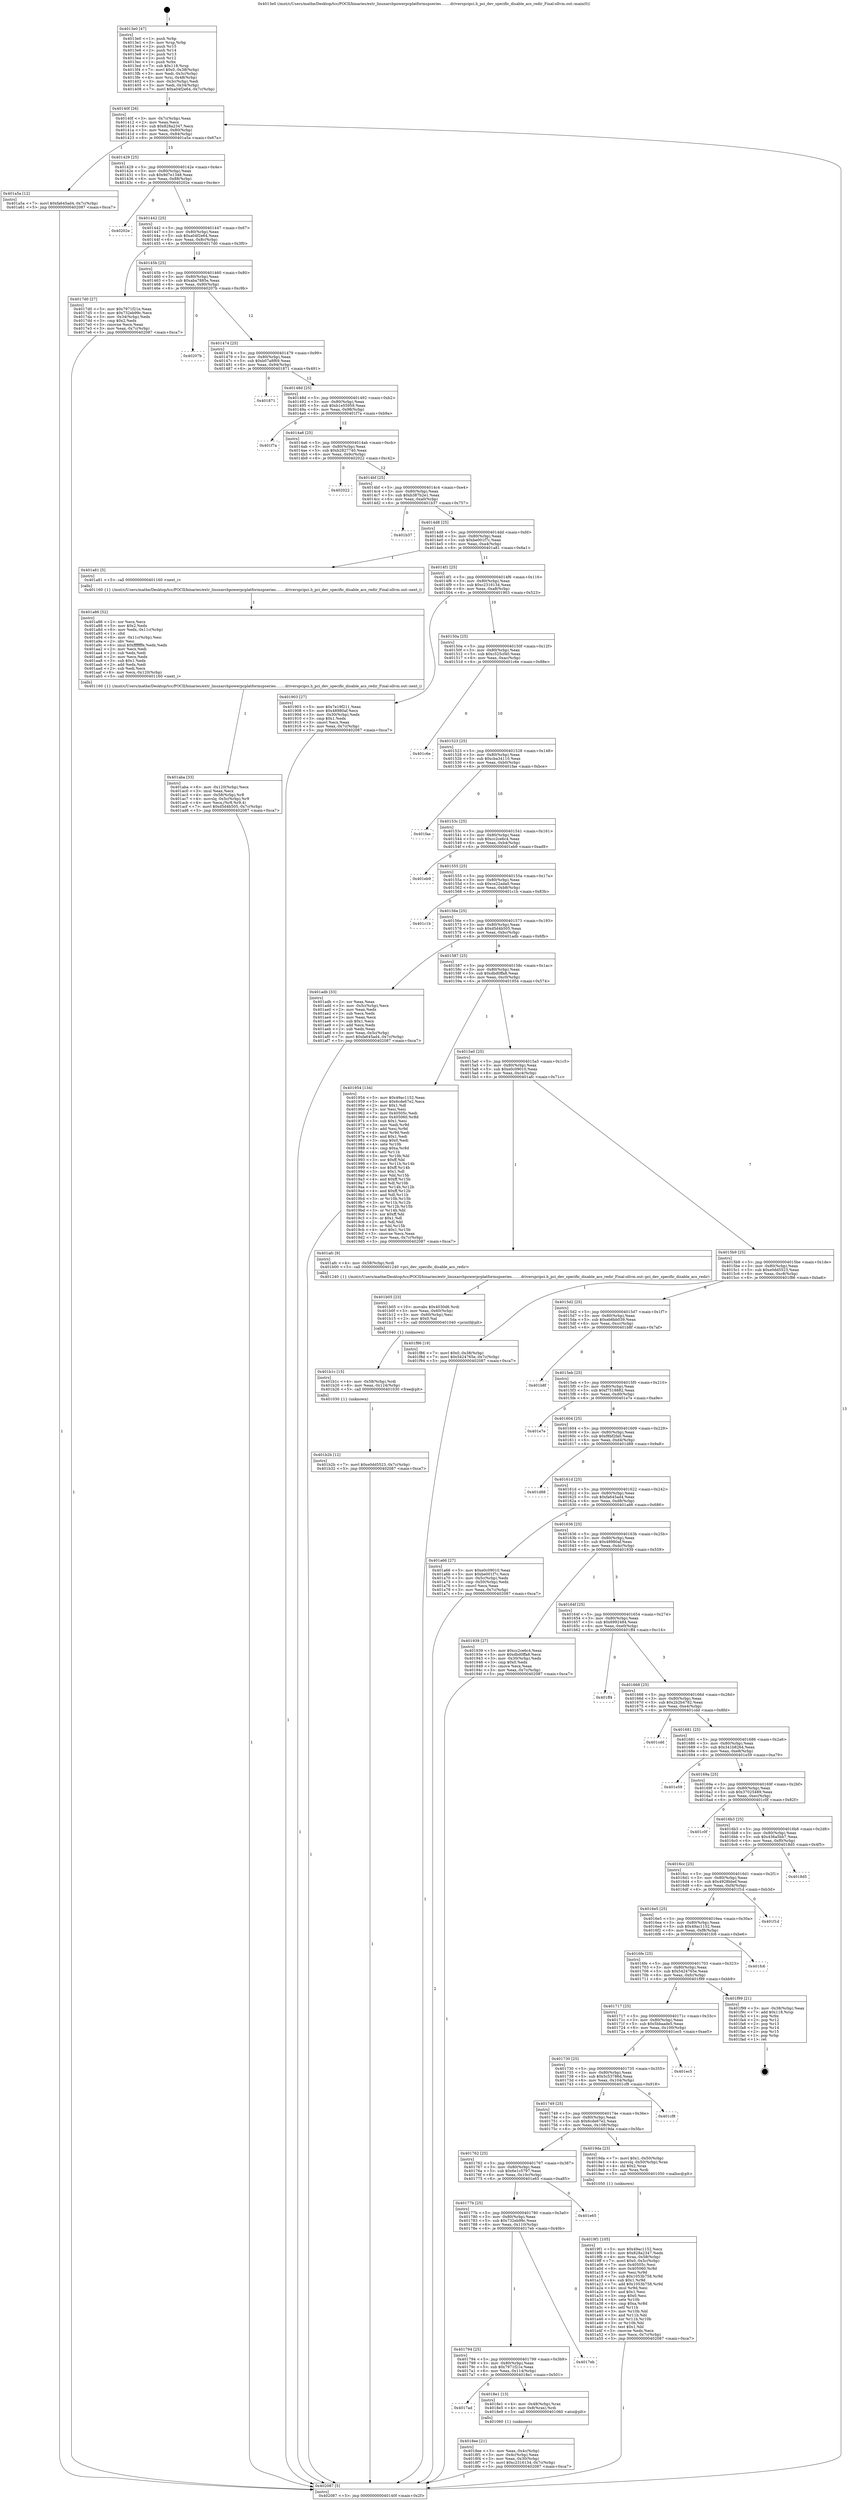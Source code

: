 digraph "0x4013e0" {
  label = "0x4013e0 (/mnt/c/Users/mathe/Desktop/tcc/POCII/binaries/extr_linuxarchpowerpcplatformspseries........driverspcipci.h_pci_dev_specific_disable_acs_redir_Final-ollvm.out::main(0))"
  labelloc = "t"
  node[shape=record]

  Entry [label="",width=0.3,height=0.3,shape=circle,fillcolor=black,style=filled]
  "0x40140f" [label="{
     0x40140f [26]\l
     | [instrs]\l
     &nbsp;&nbsp;0x40140f \<+3\>: mov -0x7c(%rbp),%eax\l
     &nbsp;&nbsp;0x401412 \<+2\>: mov %eax,%ecx\l
     &nbsp;&nbsp;0x401414 \<+6\>: sub $0x828a2347,%ecx\l
     &nbsp;&nbsp;0x40141a \<+3\>: mov %eax,-0x80(%rbp)\l
     &nbsp;&nbsp;0x40141d \<+6\>: mov %ecx,-0x84(%rbp)\l
     &nbsp;&nbsp;0x401423 \<+6\>: je 0000000000401a5a \<main+0x67a\>\l
  }"]
  "0x401a5a" [label="{
     0x401a5a [12]\l
     | [instrs]\l
     &nbsp;&nbsp;0x401a5a \<+7\>: movl $0xfa645ad4,-0x7c(%rbp)\l
     &nbsp;&nbsp;0x401a61 \<+5\>: jmp 0000000000402087 \<main+0xca7\>\l
  }"]
  "0x401429" [label="{
     0x401429 [25]\l
     | [instrs]\l
     &nbsp;&nbsp;0x401429 \<+5\>: jmp 000000000040142e \<main+0x4e\>\l
     &nbsp;&nbsp;0x40142e \<+3\>: mov -0x80(%rbp),%eax\l
     &nbsp;&nbsp;0x401431 \<+5\>: sub $0x9d7e1348,%eax\l
     &nbsp;&nbsp;0x401436 \<+6\>: mov %eax,-0x88(%rbp)\l
     &nbsp;&nbsp;0x40143c \<+6\>: je 000000000040202e \<main+0xc4e\>\l
  }"]
  Exit [label="",width=0.3,height=0.3,shape=circle,fillcolor=black,style=filled,peripheries=2]
  "0x40202e" [label="{
     0x40202e\l
  }", style=dashed]
  "0x401442" [label="{
     0x401442 [25]\l
     | [instrs]\l
     &nbsp;&nbsp;0x401442 \<+5\>: jmp 0000000000401447 \<main+0x67\>\l
     &nbsp;&nbsp;0x401447 \<+3\>: mov -0x80(%rbp),%eax\l
     &nbsp;&nbsp;0x40144a \<+5\>: sub $0xa04f2e64,%eax\l
     &nbsp;&nbsp;0x40144f \<+6\>: mov %eax,-0x8c(%rbp)\l
     &nbsp;&nbsp;0x401455 \<+6\>: je 00000000004017d0 \<main+0x3f0\>\l
  }"]
  "0x401b2b" [label="{
     0x401b2b [12]\l
     | [instrs]\l
     &nbsp;&nbsp;0x401b2b \<+7\>: movl $0xe0dd5523,-0x7c(%rbp)\l
     &nbsp;&nbsp;0x401b32 \<+5\>: jmp 0000000000402087 \<main+0xca7\>\l
  }"]
  "0x4017d0" [label="{
     0x4017d0 [27]\l
     | [instrs]\l
     &nbsp;&nbsp;0x4017d0 \<+5\>: mov $0x7971f21e,%eax\l
     &nbsp;&nbsp;0x4017d5 \<+5\>: mov $0x732eb99c,%ecx\l
     &nbsp;&nbsp;0x4017da \<+3\>: mov -0x34(%rbp),%edx\l
     &nbsp;&nbsp;0x4017dd \<+3\>: cmp $0x2,%edx\l
     &nbsp;&nbsp;0x4017e0 \<+3\>: cmovne %ecx,%eax\l
     &nbsp;&nbsp;0x4017e3 \<+3\>: mov %eax,-0x7c(%rbp)\l
     &nbsp;&nbsp;0x4017e6 \<+5\>: jmp 0000000000402087 \<main+0xca7\>\l
  }"]
  "0x40145b" [label="{
     0x40145b [25]\l
     | [instrs]\l
     &nbsp;&nbsp;0x40145b \<+5\>: jmp 0000000000401460 \<main+0x80\>\l
     &nbsp;&nbsp;0x401460 \<+3\>: mov -0x80(%rbp),%eax\l
     &nbsp;&nbsp;0x401463 \<+5\>: sub $0xaba7885e,%eax\l
     &nbsp;&nbsp;0x401468 \<+6\>: mov %eax,-0x90(%rbp)\l
     &nbsp;&nbsp;0x40146e \<+6\>: je 000000000040207b \<main+0xc9b\>\l
  }"]
  "0x402087" [label="{
     0x402087 [5]\l
     | [instrs]\l
     &nbsp;&nbsp;0x402087 \<+5\>: jmp 000000000040140f \<main+0x2f\>\l
  }"]
  "0x4013e0" [label="{
     0x4013e0 [47]\l
     | [instrs]\l
     &nbsp;&nbsp;0x4013e0 \<+1\>: push %rbp\l
     &nbsp;&nbsp;0x4013e1 \<+3\>: mov %rsp,%rbp\l
     &nbsp;&nbsp;0x4013e4 \<+2\>: push %r15\l
     &nbsp;&nbsp;0x4013e6 \<+2\>: push %r14\l
     &nbsp;&nbsp;0x4013e8 \<+2\>: push %r13\l
     &nbsp;&nbsp;0x4013ea \<+2\>: push %r12\l
     &nbsp;&nbsp;0x4013ec \<+1\>: push %rbx\l
     &nbsp;&nbsp;0x4013ed \<+7\>: sub $0x118,%rsp\l
     &nbsp;&nbsp;0x4013f4 \<+7\>: movl $0x0,-0x38(%rbp)\l
     &nbsp;&nbsp;0x4013fb \<+3\>: mov %edi,-0x3c(%rbp)\l
     &nbsp;&nbsp;0x4013fe \<+4\>: mov %rsi,-0x48(%rbp)\l
     &nbsp;&nbsp;0x401402 \<+3\>: mov -0x3c(%rbp),%edi\l
     &nbsp;&nbsp;0x401405 \<+3\>: mov %edi,-0x34(%rbp)\l
     &nbsp;&nbsp;0x401408 \<+7\>: movl $0xa04f2e64,-0x7c(%rbp)\l
  }"]
  "0x401b1c" [label="{
     0x401b1c [15]\l
     | [instrs]\l
     &nbsp;&nbsp;0x401b1c \<+4\>: mov -0x58(%rbp),%rdi\l
     &nbsp;&nbsp;0x401b20 \<+6\>: mov %eax,-0x124(%rbp)\l
     &nbsp;&nbsp;0x401b26 \<+5\>: call 0000000000401030 \<free@plt\>\l
     | [calls]\l
     &nbsp;&nbsp;0x401030 \{1\} (unknown)\l
  }"]
  "0x40207b" [label="{
     0x40207b\l
  }", style=dashed]
  "0x401474" [label="{
     0x401474 [25]\l
     | [instrs]\l
     &nbsp;&nbsp;0x401474 \<+5\>: jmp 0000000000401479 \<main+0x99\>\l
     &nbsp;&nbsp;0x401479 \<+3\>: mov -0x80(%rbp),%eax\l
     &nbsp;&nbsp;0x40147c \<+5\>: sub $0xb07a8f69,%eax\l
     &nbsp;&nbsp;0x401481 \<+6\>: mov %eax,-0x94(%rbp)\l
     &nbsp;&nbsp;0x401487 \<+6\>: je 0000000000401871 \<main+0x491\>\l
  }"]
  "0x401b05" [label="{
     0x401b05 [23]\l
     | [instrs]\l
     &nbsp;&nbsp;0x401b05 \<+10\>: movabs $0x4030d6,%rdi\l
     &nbsp;&nbsp;0x401b0f \<+3\>: mov %eax,-0x60(%rbp)\l
     &nbsp;&nbsp;0x401b12 \<+3\>: mov -0x60(%rbp),%esi\l
     &nbsp;&nbsp;0x401b15 \<+2\>: mov $0x0,%al\l
     &nbsp;&nbsp;0x401b17 \<+5\>: call 0000000000401040 \<printf@plt\>\l
     | [calls]\l
     &nbsp;&nbsp;0x401040 \{1\} (unknown)\l
  }"]
  "0x401871" [label="{
     0x401871\l
  }", style=dashed]
  "0x40148d" [label="{
     0x40148d [25]\l
     | [instrs]\l
     &nbsp;&nbsp;0x40148d \<+5\>: jmp 0000000000401492 \<main+0xb2\>\l
     &nbsp;&nbsp;0x401492 \<+3\>: mov -0x80(%rbp),%eax\l
     &nbsp;&nbsp;0x401495 \<+5\>: sub $0xb1e55959,%eax\l
     &nbsp;&nbsp;0x40149a \<+6\>: mov %eax,-0x98(%rbp)\l
     &nbsp;&nbsp;0x4014a0 \<+6\>: je 0000000000401f7a \<main+0xb9a\>\l
  }"]
  "0x401aba" [label="{
     0x401aba [33]\l
     | [instrs]\l
     &nbsp;&nbsp;0x401aba \<+6\>: mov -0x120(%rbp),%ecx\l
     &nbsp;&nbsp;0x401ac0 \<+3\>: imul %eax,%ecx\l
     &nbsp;&nbsp;0x401ac3 \<+4\>: mov -0x58(%rbp),%r8\l
     &nbsp;&nbsp;0x401ac7 \<+4\>: movslq -0x5c(%rbp),%r9\l
     &nbsp;&nbsp;0x401acb \<+4\>: mov %ecx,(%r8,%r9,4)\l
     &nbsp;&nbsp;0x401acf \<+7\>: movl $0xd5d4b505,-0x7c(%rbp)\l
     &nbsp;&nbsp;0x401ad6 \<+5\>: jmp 0000000000402087 \<main+0xca7\>\l
  }"]
  "0x401f7a" [label="{
     0x401f7a\l
  }", style=dashed]
  "0x4014a6" [label="{
     0x4014a6 [25]\l
     | [instrs]\l
     &nbsp;&nbsp;0x4014a6 \<+5\>: jmp 00000000004014ab \<main+0xcb\>\l
     &nbsp;&nbsp;0x4014ab \<+3\>: mov -0x80(%rbp),%eax\l
     &nbsp;&nbsp;0x4014ae \<+5\>: sub $0xb2827740,%eax\l
     &nbsp;&nbsp;0x4014b3 \<+6\>: mov %eax,-0x9c(%rbp)\l
     &nbsp;&nbsp;0x4014b9 \<+6\>: je 0000000000402022 \<main+0xc42\>\l
  }"]
  "0x401a86" [label="{
     0x401a86 [52]\l
     | [instrs]\l
     &nbsp;&nbsp;0x401a86 \<+2\>: xor %ecx,%ecx\l
     &nbsp;&nbsp;0x401a88 \<+5\>: mov $0x2,%edx\l
     &nbsp;&nbsp;0x401a8d \<+6\>: mov %edx,-0x11c(%rbp)\l
     &nbsp;&nbsp;0x401a93 \<+1\>: cltd\l
     &nbsp;&nbsp;0x401a94 \<+6\>: mov -0x11c(%rbp),%esi\l
     &nbsp;&nbsp;0x401a9a \<+2\>: idiv %esi\l
     &nbsp;&nbsp;0x401a9c \<+6\>: imul $0xfffffffe,%edx,%edx\l
     &nbsp;&nbsp;0x401aa2 \<+2\>: mov %ecx,%edi\l
     &nbsp;&nbsp;0x401aa4 \<+2\>: sub %edx,%edi\l
     &nbsp;&nbsp;0x401aa6 \<+2\>: mov %ecx,%edx\l
     &nbsp;&nbsp;0x401aa8 \<+3\>: sub $0x1,%edx\l
     &nbsp;&nbsp;0x401aab \<+2\>: add %edx,%edi\l
     &nbsp;&nbsp;0x401aad \<+2\>: sub %edi,%ecx\l
     &nbsp;&nbsp;0x401aaf \<+6\>: mov %ecx,-0x120(%rbp)\l
     &nbsp;&nbsp;0x401ab5 \<+5\>: call 0000000000401160 \<next_i\>\l
     | [calls]\l
     &nbsp;&nbsp;0x401160 \{1\} (/mnt/c/Users/mathe/Desktop/tcc/POCII/binaries/extr_linuxarchpowerpcplatformspseries........driverspcipci.h_pci_dev_specific_disable_acs_redir_Final-ollvm.out::next_i)\l
  }"]
  "0x402022" [label="{
     0x402022\l
  }", style=dashed]
  "0x4014bf" [label="{
     0x4014bf [25]\l
     | [instrs]\l
     &nbsp;&nbsp;0x4014bf \<+5\>: jmp 00000000004014c4 \<main+0xe4\>\l
     &nbsp;&nbsp;0x4014c4 \<+3\>: mov -0x80(%rbp),%eax\l
     &nbsp;&nbsp;0x4014c7 \<+5\>: sub $0xb387b2e1,%eax\l
     &nbsp;&nbsp;0x4014cc \<+6\>: mov %eax,-0xa0(%rbp)\l
     &nbsp;&nbsp;0x4014d2 \<+6\>: je 0000000000401b37 \<main+0x757\>\l
  }"]
  "0x4019f1" [label="{
     0x4019f1 [105]\l
     | [instrs]\l
     &nbsp;&nbsp;0x4019f1 \<+5\>: mov $0x49ac1152,%ecx\l
     &nbsp;&nbsp;0x4019f6 \<+5\>: mov $0x828a2347,%edx\l
     &nbsp;&nbsp;0x4019fb \<+4\>: mov %rax,-0x58(%rbp)\l
     &nbsp;&nbsp;0x4019ff \<+7\>: movl $0x0,-0x5c(%rbp)\l
     &nbsp;&nbsp;0x401a06 \<+7\>: mov 0x40505c,%esi\l
     &nbsp;&nbsp;0x401a0d \<+8\>: mov 0x405060,%r8d\l
     &nbsp;&nbsp;0x401a15 \<+3\>: mov %esi,%r9d\l
     &nbsp;&nbsp;0x401a18 \<+7\>: sub $0x1053b758,%r9d\l
     &nbsp;&nbsp;0x401a1f \<+4\>: sub $0x1,%r9d\l
     &nbsp;&nbsp;0x401a23 \<+7\>: add $0x1053b758,%r9d\l
     &nbsp;&nbsp;0x401a2a \<+4\>: imul %r9d,%esi\l
     &nbsp;&nbsp;0x401a2e \<+3\>: and $0x1,%esi\l
     &nbsp;&nbsp;0x401a31 \<+3\>: cmp $0x0,%esi\l
     &nbsp;&nbsp;0x401a34 \<+4\>: sete %r10b\l
     &nbsp;&nbsp;0x401a38 \<+4\>: cmp $0xa,%r8d\l
     &nbsp;&nbsp;0x401a3c \<+4\>: setl %r11b\l
     &nbsp;&nbsp;0x401a40 \<+3\>: mov %r10b,%bl\l
     &nbsp;&nbsp;0x401a43 \<+3\>: and %r11b,%bl\l
     &nbsp;&nbsp;0x401a46 \<+3\>: xor %r11b,%r10b\l
     &nbsp;&nbsp;0x401a49 \<+3\>: or %r10b,%bl\l
     &nbsp;&nbsp;0x401a4c \<+3\>: test $0x1,%bl\l
     &nbsp;&nbsp;0x401a4f \<+3\>: cmovne %edx,%ecx\l
     &nbsp;&nbsp;0x401a52 \<+3\>: mov %ecx,-0x7c(%rbp)\l
     &nbsp;&nbsp;0x401a55 \<+5\>: jmp 0000000000402087 \<main+0xca7\>\l
  }"]
  "0x401b37" [label="{
     0x401b37\l
  }", style=dashed]
  "0x4014d8" [label="{
     0x4014d8 [25]\l
     | [instrs]\l
     &nbsp;&nbsp;0x4014d8 \<+5\>: jmp 00000000004014dd \<main+0xfd\>\l
     &nbsp;&nbsp;0x4014dd \<+3\>: mov -0x80(%rbp),%eax\l
     &nbsp;&nbsp;0x4014e0 \<+5\>: sub $0xbe001f7c,%eax\l
     &nbsp;&nbsp;0x4014e5 \<+6\>: mov %eax,-0xa4(%rbp)\l
     &nbsp;&nbsp;0x4014eb \<+6\>: je 0000000000401a81 \<main+0x6a1\>\l
  }"]
  "0x4018ee" [label="{
     0x4018ee [21]\l
     | [instrs]\l
     &nbsp;&nbsp;0x4018ee \<+3\>: mov %eax,-0x4c(%rbp)\l
     &nbsp;&nbsp;0x4018f1 \<+3\>: mov -0x4c(%rbp),%eax\l
     &nbsp;&nbsp;0x4018f4 \<+3\>: mov %eax,-0x30(%rbp)\l
     &nbsp;&nbsp;0x4018f7 \<+7\>: movl $0xc2316134,-0x7c(%rbp)\l
     &nbsp;&nbsp;0x4018fe \<+5\>: jmp 0000000000402087 \<main+0xca7\>\l
  }"]
  "0x401a81" [label="{
     0x401a81 [5]\l
     | [instrs]\l
     &nbsp;&nbsp;0x401a81 \<+5\>: call 0000000000401160 \<next_i\>\l
     | [calls]\l
     &nbsp;&nbsp;0x401160 \{1\} (/mnt/c/Users/mathe/Desktop/tcc/POCII/binaries/extr_linuxarchpowerpcplatformspseries........driverspcipci.h_pci_dev_specific_disable_acs_redir_Final-ollvm.out::next_i)\l
  }"]
  "0x4014f1" [label="{
     0x4014f1 [25]\l
     | [instrs]\l
     &nbsp;&nbsp;0x4014f1 \<+5\>: jmp 00000000004014f6 \<main+0x116\>\l
     &nbsp;&nbsp;0x4014f6 \<+3\>: mov -0x80(%rbp),%eax\l
     &nbsp;&nbsp;0x4014f9 \<+5\>: sub $0xc2316134,%eax\l
     &nbsp;&nbsp;0x4014fe \<+6\>: mov %eax,-0xa8(%rbp)\l
     &nbsp;&nbsp;0x401504 \<+6\>: je 0000000000401903 \<main+0x523\>\l
  }"]
  "0x4017ad" [label="{
     0x4017ad\l
  }", style=dashed]
  "0x401903" [label="{
     0x401903 [27]\l
     | [instrs]\l
     &nbsp;&nbsp;0x401903 \<+5\>: mov $0x7e19f211,%eax\l
     &nbsp;&nbsp;0x401908 \<+5\>: mov $0x48980af,%ecx\l
     &nbsp;&nbsp;0x40190d \<+3\>: mov -0x30(%rbp),%edx\l
     &nbsp;&nbsp;0x401910 \<+3\>: cmp $0x1,%edx\l
     &nbsp;&nbsp;0x401913 \<+3\>: cmovl %ecx,%eax\l
     &nbsp;&nbsp;0x401916 \<+3\>: mov %eax,-0x7c(%rbp)\l
     &nbsp;&nbsp;0x401919 \<+5\>: jmp 0000000000402087 \<main+0xca7\>\l
  }"]
  "0x40150a" [label="{
     0x40150a [25]\l
     | [instrs]\l
     &nbsp;&nbsp;0x40150a \<+5\>: jmp 000000000040150f \<main+0x12f\>\l
     &nbsp;&nbsp;0x40150f \<+3\>: mov -0x80(%rbp),%eax\l
     &nbsp;&nbsp;0x401512 \<+5\>: sub $0xc525cf40,%eax\l
     &nbsp;&nbsp;0x401517 \<+6\>: mov %eax,-0xac(%rbp)\l
     &nbsp;&nbsp;0x40151d \<+6\>: je 0000000000401c6e \<main+0x88e\>\l
  }"]
  "0x4018e1" [label="{
     0x4018e1 [13]\l
     | [instrs]\l
     &nbsp;&nbsp;0x4018e1 \<+4\>: mov -0x48(%rbp),%rax\l
     &nbsp;&nbsp;0x4018e5 \<+4\>: mov 0x8(%rax),%rdi\l
     &nbsp;&nbsp;0x4018e9 \<+5\>: call 0000000000401060 \<atoi@plt\>\l
     | [calls]\l
     &nbsp;&nbsp;0x401060 \{1\} (unknown)\l
  }"]
  "0x401c6e" [label="{
     0x401c6e\l
  }", style=dashed]
  "0x401523" [label="{
     0x401523 [25]\l
     | [instrs]\l
     &nbsp;&nbsp;0x401523 \<+5\>: jmp 0000000000401528 \<main+0x148\>\l
     &nbsp;&nbsp;0x401528 \<+3\>: mov -0x80(%rbp),%eax\l
     &nbsp;&nbsp;0x40152b \<+5\>: sub $0xcba34110,%eax\l
     &nbsp;&nbsp;0x401530 \<+6\>: mov %eax,-0xb0(%rbp)\l
     &nbsp;&nbsp;0x401536 \<+6\>: je 0000000000401fae \<main+0xbce\>\l
  }"]
  "0x401794" [label="{
     0x401794 [25]\l
     | [instrs]\l
     &nbsp;&nbsp;0x401794 \<+5\>: jmp 0000000000401799 \<main+0x3b9\>\l
     &nbsp;&nbsp;0x401799 \<+3\>: mov -0x80(%rbp),%eax\l
     &nbsp;&nbsp;0x40179c \<+5\>: sub $0x7971f21e,%eax\l
     &nbsp;&nbsp;0x4017a1 \<+6\>: mov %eax,-0x114(%rbp)\l
     &nbsp;&nbsp;0x4017a7 \<+6\>: je 00000000004018e1 \<main+0x501\>\l
  }"]
  "0x401fae" [label="{
     0x401fae\l
  }", style=dashed]
  "0x40153c" [label="{
     0x40153c [25]\l
     | [instrs]\l
     &nbsp;&nbsp;0x40153c \<+5\>: jmp 0000000000401541 \<main+0x161\>\l
     &nbsp;&nbsp;0x401541 \<+3\>: mov -0x80(%rbp),%eax\l
     &nbsp;&nbsp;0x401544 \<+5\>: sub $0xcc2ce6c4,%eax\l
     &nbsp;&nbsp;0x401549 \<+6\>: mov %eax,-0xb4(%rbp)\l
     &nbsp;&nbsp;0x40154f \<+6\>: je 0000000000401eb9 \<main+0xad9\>\l
  }"]
  "0x4017eb" [label="{
     0x4017eb\l
  }", style=dashed]
  "0x401eb9" [label="{
     0x401eb9\l
  }", style=dashed]
  "0x401555" [label="{
     0x401555 [25]\l
     | [instrs]\l
     &nbsp;&nbsp;0x401555 \<+5\>: jmp 000000000040155a \<main+0x17a\>\l
     &nbsp;&nbsp;0x40155a \<+3\>: mov -0x80(%rbp),%eax\l
     &nbsp;&nbsp;0x40155d \<+5\>: sub $0xce22ada0,%eax\l
     &nbsp;&nbsp;0x401562 \<+6\>: mov %eax,-0xb8(%rbp)\l
     &nbsp;&nbsp;0x401568 \<+6\>: je 0000000000401c1b \<main+0x83b\>\l
  }"]
  "0x40177b" [label="{
     0x40177b [25]\l
     | [instrs]\l
     &nbsp;&nbsp;0x40177b \<+5\>: jmp 0000000000401780 \<main+0x3a0\>\l
     &nbsp;&nbsp;0x401780 \<+3\>: mov -0x80(%rbp),%eax\l
     &nbsp;&nbsp;0x401783 \<+5\>: sub $0x732eb99c,%eax\l
     &nbsp;&nbsp;0x401788 \<+6\>: mov %eax,-0x110(%rbp)\l
     &nbsp;&nbsp;0x40178e \<+6\>: je 00000000004017eb \<main+0x40b\>\l
  }"]
  "0x401c1b" [label="{
     0x401c1b\l
  }", style=dashed]
  "0x40156e" [label="{
     0x40156e [25]\l
     | [instrs]\l
     &nbsp;&nbsp;0x40156e \<+5\>: jmp 0000000000401573 \<main+0x193\>\l
     &nbsp;&nbsp;0x401573 \<+3\>: mov -0x80(%rbp),%eax\l
     &nbsp;&nbsp;0x401576 \<+5\>: sub $0xd5d4b505,%eax\l
     &nbsp;&nbsp;0x40157b \<+6\>: mov %eax,-0xbc(%rbp)\l
     &nbsp;&nbsp;0x401581 \<+6\>: je 0000000000401adb \<main+0x6fb\>\l
  }"]
  "0x401e65" [label="{
     0x401e65\l
  }", style=dashed]
  "0x401adb" [label="{
     0x401adb [33]\l
     | [instrs]\l
     &nbsp;&nbsp;0x401adb \<+2\>: xor %eax,%eax\l
     &nbsp;&nbsp;0x401add \<+3\>: mov -0x5c(%rbp),%ecx\l
     &nbsp;&nbsp;0x401ae0 \<+2\>: mov %eax,%edx\l
     &nbsp;&nbsp;0x401ae2 \<+2\>: sub %ecx,%edx\l
     &nbsp;&nbsp;0x401ae4 \<+2\>: mov %eax,%ecx\l
     &nbsp;&nbsp;0x401ae6 \<+3\>: sub $0x1,%ecx\l
     &nbsp;&nbsp;0x401ae9 \<+2\>: add %ecx,%edx\l
     &nbsp;&nbsp;0x401aeb \<+2\>: sub %edx,%eax\l
     &nbsp;&nbsp;0x401aed \<+3\>: mov %eax,-0x5c(%rbp)\l
     &nbsp;&nbsp;0x401af0 \<+7\>: movl $0xfa645ad4,-0x7c(%rbp)\l
     &nbsp;&nbsp;0x401af7 \<+5\>: jmp 0000000000402087 \<main+0xca7\>\l
  }"]
  "0x401587" [label="{
     0x401587 [25]\l
     | [instrs]\l
     &nbsp;&nbsp;0x401587 \<+5\>: jmp 000000000040158c \<main+0x1ac\>\l
     &nbsp;&nbsp;0x40158c \<+3\>: mov -0x80(%rbp),%eax\l
     &nbsp;&nbsp;0x40158f \<+5\>: sub $0xdbd0ffa8,%eax\l
     &nbsp;&nbsp;0x401594 \<+6\>: mov %eax,-0xc0(%rbp)\l
     &nbsp;&nbsp;0x40159a \<+6\>: je 0000000000401954 \<main+0x574\>\l
  }"]
  "0x401762" [label="{
     0x401762 [25]\l
     | [instrs]\l
     &nbsp;&nbsp;0x401762 \<+5\>: jmp 0000000000401767 \<main+0x387\>\l
     &nbsp;&nbsp;0x401767 \<+3\>: mov -0x80(%rbp),%eax\l
     &nbsp;&nbsp;0x40176a \<+5\>: sub $0x6e1c5797,%eax\l
     &nbsp;&nbsp;0x40176f \<+6\>: mov %eax,-0x10c(%rbp)\l
     &nbsp;&nbsp;0x401775 \<+6\>: je 0000000000401e65 \<main+0xa85\>\l
  }"]
  "0x401954" [label="{
     0x401954 [134]\l
     | [instrs]\l
     &nbsp;&nbsp;0x401954 \<+5\>: mov $0x49ac1152,%eax\l
     &nbsp;&nbsp;0x401959 \<+5\>: mov $0x6cde67e2,%ecx\l
     &nbsp;&nbsp;0x40195e \<+2\>: mov $0x1,%dl\l
     &nbsp;&nbsp;0x401960 \<+2\>: xor %esi,%esi\l
     &nbsp;&nbsp;0x401962 \<+7\>: mov 0x40505c,%edi\l
     &nbsp;&nbsp;0x401969 \<+8\>: mov 0x405060,%r8d\l
     &nbsp;&nbsp;0x401971 \<+3\>: sub $0x1,%esi\l
     &nbsp;&nbsp;0x401974 \<+3\>: mov %edi,%r9d\l
     &nbsp;&nbsp;0x401977 \<+3\>: add %esi,%r9d\l
     &nbsp;&nbsp;0x40197a \<+4\>: imul %r9d,%edi\l
     &nbsp;&nbsp;0x40197e \<+3\>: and $0x1,%edi\l
     &nbsp;&nbsp;0x401981 \<+3\>: cmp $0x0,%edi\l
     &nbsp;&nbsp;0x401984 \<+4\>: sete %r10b\l
     &nbsp;&nbsp;0x401988 \<+4\>: cmp $0xa,%r8d\l
     &nbsp;&nbsp;0x40198c \<+4\>: setl %r11b\l
     &nbsp;&nbsp;0x401990 \<+3\>: mov %r10b,%bl\l
     &nbsp;&nbsp;0x401993 \<+3\>: xor $0xff,%bl\l
     &nbsp;&nbsp;0x401996 \<+3\>: mov %r11b,%r14b\l
     &nbsp;&nbsp;0x401999 \<+4\>: xor $0xff,%r14b\l
     &nbsp;&nbsp;0x40199d \<+3\>: xor $0x1,%dl\l
     &nbsp;&nbsp;0x4019a0 \<+3\>: mov %bl,%r15b\l
     &nbsp;&nbsp;0x4019a3 \<+4\>: and $0xff,%r15b\l
     &nbsp;&nbsp;0x4019a7 \<+3\>: and %dl,%r10b\l
     &nbsp;&nbsp;0x4019aa \<+3\>: mov %r14b,%r12b\l
     &nbsp;&nbsp;0x4019ad \<+4\>: and $0xff,%r12b\l
     &nbsp;&nbsp;0x4019b1 \<+3\>: and %dl,%r11b\l
     &nbsp;&nbsp;0x4019b4 \<+3\>: or %r10b,%r15b\l
     &nbsp;&nbsp;0x4019b7 \<+3\>: or %r11b,%r12b\l
     &nbsp;&nbsp;0x4019ba \<+3\>: xor %r12b,%r15b\l
     &nbsp;&nbsp;0x4019bd \<+3\>: or %r14b,%bl\l
     &nbsp;&nbsp;0x4019c0 \<+3\>: xor $0xff,%bl\l
     &nbsp;&nbsp;0x4019c3 \<+3\>: or $0x1,%dl\l
     &nbsp;&nbsp;0x4019c6 \<+2\>: and %dl,%bl\l
     &nbsp;&nbsp;0x4019c8 \<+3\>: or %bl,%r15b\l
     &nbsp;&nbsp;0x4019cb \<+4\>: test $0x1,%r15b\l
     &nbsp;&nbsp;0x4019cf \<+3\>: cmovne %ecx,%eax\l
     &nbsp;&nbsp;0x4019d2 \<+3\>: mov %eax,-0x7c(%rbp)\l
     &nbsp;&nbsp;0x4019d5 \<+5\>: jmp 0000000000402087 \<main+0xca7\>\l
  }"]
  "0x4015a0" [label="{
     0x4015a0 [25]\l
     | [instrs]\l
     &nbsp;&nbsp;0x4015a0 \<+5\>: jmp 00000000004015a5 \<main+0x1c5\>\l
     &nbsp;&nbsp;0x4015a5 \<+3\>: mov -0x80(%rbp),%eax\l
     &nbsp;&nbsp;0x4015a8 \<+5\>: sub $0xe0c09010,%eax\l
     &nbsp;&nbsp;0x4015ad \<+6\>: mov %eax,-0xc4(%rbp)\l
     &nbsp;&nbsp;0x4015b3 \<+6\>: je 0000000000401afc \<main+0x71c\>\l
  }"]
  "0x4019da" [label="{
     0x4019da [23]\l
     | [instrs]\l
     &nbsp;&nbsp;0x4019da \<+7\>: movl $0x1,-0x50(%rbp)\l
     &nbsp;&nbsp;0x4019e1 \<+4\>: movslq -0x50(%rbp),%rax\l
     &nbsp;&nbsp;0x4019e5 \<+4\>: shl $0x2,%rax\l
     &nbsp;&nbsp;0x4019e9 \<+3\>: mov %rax,%rdi\l
     &nbsp;&nbsp;0x4019ec \<+5\>: call 0000000000401050 \<malloc@plt\>\l
     | [calls]\l
     &nbsp;&nbsp;0x401050 \{1\} (unknown)\l
  }"]
  "0x401afc" [label="{
     0x401afc [9]\l
     | [instrs]\l
     &nbsp;&nbsp;0x401afc \<+4\>: mov -0x58(%rbp),%rdi\l
     &nbsp;&nbsp;0x401b00 \<+5\>: call 0000000000401240 \<pci_dev_specific_disable_acs_redir\>\l
     | [calls]\l
     &nbsp;&nbsp;0x401240 \{1\} (/mnt/c/Users/mathe/Desktop/tcc/POCII/binaries/extr_linuxarchpowerpcplatformspseries........driverspcipci.h_pci_dev_specific_disable_acs_redir_Final-ollvm.out::pci_dev_specific_disable_acs_redir)\l
  }"]
  "0x4015b9" [label="{
     0x4015b9 [25]\l
     | [instrs]\l
     &nbsp;&nbsp;0x4015b9 \<+5\>: jmp 00000000004015be \<main+0x1de\>\l
     &nbsp;&nbsp;0x4015be \<+3\>: mov -0x80(%rbp),%eax\l
     &nbsp;&nbsp;0x4015c1 \<+5\>: sub $0xe0dd5523,%eax\l
     &nbsp;&nbsp;0x4015c6 \<+6\>: mov %eax,-0xc8(%rbp)\l
     &nbsp;&nbsp;0x4015cc \<+6\>: je 0000000000401f86 \<main+0xba6\>\l
  }"]
  "0x401749" [label="{
     0x401749 [25]\l
     | [instrs]\l
     &nbsp;&nbsp;0x401749 \<+5\>: jmp 000000000040174e \<main+0x36e\>\l
     &nbsp;&nbsp;0x40174e \<+3\>: mov -0x80(%rbp),%eax\l
     &nbsp;&nbsp;0x401751 \<+5\>: sub $0x6cde67e2,%eax\l
     &nbsp;&nbsp;0x401756 \<+6\>: mov %eax,-0x108(%rbp)\l
     &nbsp;&nbsp;0x40175c \<+6\>: je 00000000004019da \<main+0x5fa\>\l
  }"]
  "0x401f86" [label="{
     0x401f86 [19]\l
     | [instrs]\l
     &nbsp;&nbsp;0x401f86 \<+7\>: movl $0x0,-0x38(%rbp)\l
     &nbsp;&nbsp;0x401f8d \<+7\>: movl $0x5424765e,-0x7c(%rbp)\l
     &nbsp;&nbsp;0x401f94 \<+5\>: jmp 0000000000402087 \<main+0xca7\>\l
  }"]
  "0x4015d2" [label="{
     0x4015d2 [25]\l
     | [instrs]\l
     &nbsp;&nbsp;0x4015d2 \<+5\>: jmp 00000000004015d7 \<main+0x1f7\>\l
     &nbsp;&nbsp;0x4015d7 \<+3\>: mov -0x80(%rbp),%eax\l
     &nbsp;&nbsp;0x4015da \<+5\>: sub $0xeb6bb039,%eax\l
     &nbsp;&nbsp;0x4015df \<+6\>: mov %eax,-0xcc(%rbp)\l
     &nbsp;&nbsp;0x4015e5 \<+6\>: je 0000000000401b8f \<main+0x7af\>\l
  }"]
  "0x401cf8" [label="{
     0x401cf8\l
  }", style=dashed]
  "0x401b8f" [label="{
     0x401b8f\l
  }", style=dashed]
  "0x4015eb" [label="{
     0x4015eb [25]\l
     | [instrs]\l
     &nbsp;&nbsp;0x4015eb \<+5\>: jmp 00000000004015f0 \<main+0x210\>\l
     &nbsp;&nbsp;0x4015f0 \<+3\>: mov -0x80(%rbp),%eax\l
     &nbsp;&nbsp;0x4015f3 \<+5\>: sub $0xf7518882,%eax\l
     &nbsp;&nbsp;0x4015f8 \<+6\>: mov %eax,-0xd0(%rbp)\l
     &nbsp;&nbsp;0x4015fe \<+6\>: je 0000000000401e7e \<main+0xa9e\>\l
  }"]
  "0x401730" [label="{
     0x401730 [25]\l
     | [instrs]\l
     &nbsp;&nbsp;0x401730 \<+5\>: jmp 0000000000401735 \<main+0x355\>\l
     &nbsp;&nbsp;0x401735 \<+3\>: mov -0x80(%rbp),%eax\l
     &nbsp;&nbsp;0x401738 \<+5\>: sub $0x5c53786d,%eax\l
     &nbsp;&nbsp;0x40173d \<+6\>: mov %eax,-0x104(%rbp)\l
     &nbsp;&nbsp;0x401743 \<+6\>: je 0000000000401cf8 \<main+0x918\>\l
  }"]
  "0x401e7e" [label="{
     0x401e7e\l
  }", style=dashed]
  "0x401604" [label="{
     0x401604 [25]\l
     | [instrs]\l
     &nbsp;&nbsp;0x401604 \<+5\>: jmp 0000000000401609 \<main+0x229\>\l
     &nbsp;&nbsp;0x401609 \<+3\>: mov -0x80(%rbp),%eax\l
     &nbsp;&nbsp;0x40160c \<+5\>: sub $0xf8bf2fa0,%eax\l
     &nbsp;&nbsp;0x401611 \<+6\>: mov %eax,-0xd4(%rbp)\l
     &nbsp;&nbsp;0x401617 \<+6\>: je 0000000000401d88 \<main+0x9a8\>\l
  }"]
  "0x401ec5" [label="{
     0x401ec5\l
  }", style=dashed]
  "0x401d88" [label="{
     0x401d88\l
  }", style=dashed]
  "0x40161d" [label="{
     0x40161d [25]\l
     | [instrs]\l
     &nbsp;&nbsp;0x40161d \<+5\>: jmp 0000000000401622 \<main+0x242\>\l
     &nbsp;&nbsp;0x401622 \<+3\>: mov -0x80(%rbp),%eax\l
     &nbsp;&nbsp;0x401625 \<+5\>: sub $0xfa645ad4,%eax\l
     &nbsp;&nbsp;0x40162a \<+6\>: mov %eax,-0xd8(%rbp)\l
     &nbsp;&nbsp;0x401630 \<+6\>: je 0000000000401a66 \<main+0x686\>\l
  }"]
  "0x401717" [label="{
     0x401717 [25]\l
     | [instrs]\l
     &nbsp;&nbsp;0x401717 \<+5\>: jmp 000000000040171c \<main+0x33c\>\l
     &nbsp;&nbsp;0x40171c \<+3\>: mov -0x80(%rbp),%eax\l
     &nbsp;&nbsp;0x40171f \<+5\>: sub $0x5bbaade5,%eax\l
     &nbsp;&nbsp;0x401724 \<+6\>: mov %eax,-0x100(%rbp)\l
     &nbsp;&nbsp;0x40172a \<+6\>: je 0000000000401ec5 \<main+0xae5\>\l
  }"]
  "0x401a66" [label="{
     0x401a66 [27]\l
     | [instrs]\l
     &nbsp;&nbsp;0x401a66 \<+5\>: mov $0xe0c09010,%eax\l
     &nbsp;&nbsp;0x401a6b \<+5\>: mov $0xbe001f7c,%ecx\l
     &nbsp;&nbsp;0x401a70 \<+3\>: mov -0x5c(%rbp),%edx\l
     &nbsp;&nbsp;0x401a73 \<+3\>: cmp -0x50(%rbp),%edx\l
     &nbsp;&nbsp;0x401a76 \<+3\>: cmovl %ecx,%eax\l
     &nbsp;&nbsp;0x401a79 \<+3\>: mov %eax,-0x7c(%rbp)\l
     &nbsp;&nbsp;0x401a7c \<+5\>: jmp 0000000000402087 \<main+0xca7\>\l
  }"]
  "0x401636" [label="{
     0x401636 [25]\l
     | [instrs]\l
     &nbsp;&nbsp;0x401636 \<+5\>: jmp 000000000040163b \<main+0x25b\>\l
     &nbsp;&nbsp;0x40163b \<+3\>: mov -0x80(%rbp),%eax\l
     &nbsp;&nbsp;0x40163e \<+5\>: sub $0x48980af,%eax\l
     &nbsp;&nbsp;0x401643 \<+6\>: mov %eax,-0xdc(%rbp)\l
     &nbsp;&nbsp;0x401649 \<+6\>: je 0000000000401939 \<main+0x559\>\l
  }"]
  "0x401f99" [label="{
     0x401f99 [21]\l
     | [instrs]\l
     &nbsp;&nbsp;0x401f99 \<+3\>: mov -0x38(%rbp),%eax\l
     &nbsp;&nbsp;0x401f9c \<+7\>: add $0x118,%rsp\l
     &nbsp;&nbsp;0x401fa3 \<+1\>: pop %rbx\l
     &nbsp;&nbsp;0x401fa4 \<+2\>: pop %r12\l
     &nbsp;&nbsp;0x401fa6 \<+2\>: pop %r13\l
     &nbsp;&nbsp;0x401fa8 \<+2\>: pop %r14\l
     &nbsp;&nbsp;0x401faa \<+2\>: pop %r15\l
     &nbsp;&nbsp;0x401fac \<+1\>: pop %rbp\l
     &nbsp;&nbsp;0x401fad \<+1\>: ret\l
  }"]
  "0x401939" [label="{
     0x401939 [27]\l
     | [instrs]\l
     &nbsp;&nbsp;0x401939 \<+5\>: mov $0xcc2ce6c4,%eax\l
     &nbsp;&nbsp;0x40193e \<+5\>: mov $0xdbd0ffa8,%ecx\l
     &nbsp;&nbsp;0x401943 \<+3\>: mov -0x30(%rbp),%edx\l
     &nbsp;&nbsp;0x401946 \<+3\>: cmp $0x0,%edx\l
     &nbsp;&nbsp;0x401949 \<+3\>: cmove %ecx,%eax\l
     &nbsp;&nbsp;0x40194c \<+3\>: mov %eax,-0x7c(%rbp)\l
     &nbsp;&nbsp;0x40194f \<+5\>: jmp 0000000000402087 \<main+0xca7\>\l
  }"]
  "0x40164f" [label="{
     0x40164f [25]\l
     | [instrs]\l
     &nbsp;&nbsp;0x40164f \<+5\>: jmp 0000000000401654 \<main+0x274\>\l
     &nbsp;&nbsp;0x401654 \<+3\>: mov -0x80(%rbp),%eax\l
     &nbsp;&nbsp;0x401657 \<+5\>: sub $0x6992484,%eax\l
     &nbsp;&nbsp;0x40165c \<+6\>: mov %eax,-0xe0(%rbp)\l
     &nbsp;&nbsp;0x401662 \<+6\>: je 0000000000401ff4 \<main+0xc14\>\l
  }"]
  "0x4016fe" [label="{
     0x4016fe [25]\l
     | [instrs]\l
     &nbsp;&nbsp;0x4016fe \<+5\>: jmp 0000000000401703 \<main+0x323\>\l
     &nbsp;&nbsp;0x401703 \<+3\>: mov -0x80(%rbp),%eax\l
     &nbsp;&nbsp;0x401706 \<+5\>: sub $0x5424765e,%eax\l
     &nbsp;&nbsp;0x40170b \<+6\>: mov %eax,-0xfc(%rbp)\l
     &nbsp;&nbsp;0x401711 \<+6\>: je 0000000000401f99 \<main+0xbb9\>\l
  }"]
  "0x401ff4" [label="{
     0x401ff4\l
  }", style=dashed]
  "0x401668" [label="{
     0x401668 [25]\l
     | [instrs]\l
     &nbsp;&nbsp;0x401668 \<+5\>: jmp 000000000040166d \<main+0x28d\>\l
     &nbsp;&nbsp;0x40166d \<+3\>: mov -0x80(%rbp),%eax\l
     &nbsp;&nbsp;0x401670 \<+5\>: sub $0x2b2b4782,%eax\l
     &nbsp;&nbsp;0x401675 \<+6\>: mov %eax,-0xe4(%rbp)\l
     &nbsp;&nbsp;0x40167b \<+6\>: je 0000000000401cdd \<main+0x8fd\>\l
  }"]
  "0x401fc6" [label="{
     0x401fc6\l
  }", style=dashed]
  "0x401cdd" [label="{
     0x401cdd\l
  }", style=dashed]
  "0x401681" [label="{
     0x401681 [25]\l
     | [instrs]\l
     &nbsp;&nbsp;0x401681 \<+5\>: jmp 0000000000401686 \<main+0x2a6\>\l
     &nbsp;&nbsp;0x401686 \<+3\>: mov -0x80(%rbp),%eax\l
     &nbsp;&nbsp;0x401689 \<+5\>: sub $0x341b8264,%eax\l
     &nbsp;&nbsp;0x40168e \<+6\>: mov %eax,-0xe8(%rbp)\l
     &nbsp;&nbsp;0x401694 \<+6\>: je 0000000000401e59 \<main+0xa79\>\l
  }"]
  "0x4016e5" [label="{
     0x4016e5 [25]\l
     | [instrs]\l
     &nbsp;&nbsp;0x4016e5 \<+5\>: jmp 00000000004016ea \<main+0x30a\>\l
     &nbsp;&nbsp;0x4016ea \<+3\>: mov -0x80(%rbp),%eax\l
     &nbsp;&nbsp;0x4016ed \<+5\>: sub $0x49ac1152,%eax\l
     &nbsp;&nbsp;0x4016f2 \<+6\>: mov %eax,-0xf8(%rbp)\l
     &nbsp;&nbsp;0x4016f8 \<+6\>: je 0000000000401fc6 \<main+0xbe6\>\l
  }"]
  "0x401e59" [label="{
     0x401e59\l
  }", style=dashed]
  "0x40169a" [label="{
     0x40169a [25]\l
     | [instrs]\l
     &nbsp;&nbsp;0x40169a \<+5\>: jmp 000000000040169f \<main+0x2bf\>\l
     &nbsp;&nbsp;0x40169f \<+3\>: mov -0x80(%rbp),%eax\l
     &nbsp;&nbsp;0x4016a2 \<+5\>: sub $0x37025489,%eax\l
     &nbsp;&nbsp;0x4016a7 \<+6\>: mov %eax,-0xec(%rbp)\l
     &nbsp;&nbsp;0x4016ad \<+6\>: je 0000000000401c0f \<main+0x82f\>\l
  }"]
  "0x401f1d" [label="{
     0x401f1d\l
  }", style=dashed]
  "0x401c0f" [label="{
     0x401c0f\l
  }", style=dashed]
  "0x4016b3" [label="{
     0x4016b3 [25]\l
     | [instrs]\l
     &nbsp;&nbsp;0x4016b3 \<+5\>: jmp 00000000004016b8 \<main+0x2d8\>\l
     &nbsp;&nbsp;0x4016b8 \<+3\>: mov -0x80(%rbp),%eax\l
     &nbsp;&nbsp;0x4016bb \<+5\>: sub $0x436a5bb7,%eax\l
     &nbsp;&nbsp;0x4016c0 \<+6\>: mov %eax,-0xf0(%rbp)\l
     &nbsp;&nbsp;0x4016c6 \<+6\>: je 00000000004018d5 \<main+0x4f5\>\l
  }"]
  "0x4016cc" [label="{
     0x4016cc [25]\l
     | [instrs]\l
     &nbsp;&nbsp;0x4016cc \<+5\>: jmp 00000000004016d1 \<main+0x2f1\>\l
     &nbsp;&nbsp;0x4016d1 \<+3\>: mov -0x80(%rbp),%eax\l
     &nbsp;&nbsp;0x4016d4 \<+5\>: sub $0x4928bbef,%eax\l
     &nbsp;&nbsp;0x4016d9 \<+6\>: mov %eax,-0xf4(%rbp)\l
     &nbsp;&nbsp;0x4016df \<+6\>: je 0000000000401f1d \<main+0xb3d\>\l
  }"]
  "0x4018d5" [label="{
     0x4018d5\l
  }", style=dashed]
  Entry -> "0x4013e0" [label=" 1"]
  "0x40140f" -> "0x401a5a" [label=" 1"]
  "0x40140f" -> "0x401429" [label=" 13"]
  "0x401f99" -> Exit [label=" 1"]
  "0x401429" -> "0x40202e" [label=" 0"]
  "0x401429" -> "0x401442" [label=" 13"]
  "0x401f86" -> "0x402087" [label=" 1"]
  "0x401442" -> "0x4017d0" [label=" 1"]
  "0x401442" -> "0x40145b" [label=" 12"]
  "0x4017d0" -> "0x402087" [label=" 1"]
  "0x4013e0" -> "0x40140f" [label=" 1"]
  "0x402087" -> "0x40140f" [label=" 13"]
  "0x401b2b" -> "0x402087" [label=" 1"]
  "0x40145b" -> "0x40207b" [label=" 0"]
  "0x40145b" -> "0x401474" [label=" 12"]
  "0x401b1c" -> "0x401b2b" [label=" 1"]
  "0x401474" -> "0x401871" [label=" 0"]
  "0x401474" -> "0x40148d" [label=" 12"]
  "0x401b05" -> "0x401b1c" [label=" 1"]
  "0x40148d" -> "0x401f7a" [label=" 0"]
  "0x40148d" -> "0x4014a6" [label=" 12"]
  "0x401afc" -> "0x401b05" [label=" 1"]
  "0x4014a6" -> "0x402022" [label=" 0"]
  "0x4014a6" -> "0x4014bf" [label=" 12"]
  "0x401adb" -> "0x402087" [label=" 1"]
  "0x4014bf" -> "0x401b37" [label=" 0"]
  "0x4014bf" -> "0x4014d8" [label=" 12"]
  "0x401aba" -> "0x402087" [label=" 1"]
  "0x4014d8" -> "0x401a81" [label=" 1"]
  "0x4014d8" -> "0x4014f1" [label=" 11"]
  "0x401a86" -> "0x401aba" [label=" 1"]
  "0x4014f1" -> "0x401903" [label=" 1"]
  "0x4014f1" -> "0x40150a" [label=" 10"]
  "0x401a81" -> "0x401a86" [label=" 1"]
  "0x40150a" -> "0x401c6e" [label=" 0"]
  "0x40150a" -> "0x401523" [label=" 10"]
  "0x401a66" -> "0x402087" [label=" 2"]
  "0x401523" -> "0x401fae" [label=" 0"]
  "0x401523" -> "0x40153c" [label=" 10"]
  "0x4019f1" -> "0x402087" [label=" 1"]
  "0x40153c" -> "0x401eb9" [label=" 0"]
  "0x40153c" -> "0x401555" [label=" 10"]
  "0x4019da" -> "0x4019f1" [label=" 1"]
  "0x401555" -> "0x401c1b" [label=" 0"]
  "0x401555" -> "0x40156e" [label=" 10"]
  "0x401939" -> "0x402087" [label=" 1"]
  "0x40156e" -> "0x401adb" [label=" 1"]
  "0x40156e" -> "0x401587" [label=" 9"]
  "0x401903" -> "0x402087" [label=" 1"]
  "0x401587" -> "0x401954" [label=" 1"]
  "0x401587" -> "0x4015a0" [label=" 8"]
  "0x4018e1" -> "0x4018ee" [label=" 1"]
  "0x4015a0" -> "0x401afc" [label=" 1"]
  "0x4015a0" -> "0x4015b9" [label=" 7"]
  "0x401794" -> "0x4017ad" [label=" 0"]
  "0x4015b9" -> "0x401f86" [label=" 1"]
  "0x4015b9" -> "0x4015d2" [label=" 6"]
  "0x401a5a" -> "0x402087" [label=" 1"]
  "0x4015d2" -> "0x401b8f" [label=" 0"]
  "0x4015d2" -> "0x4015eb" [label=" 6"]
  "0x40177b" -> "0x401794" [label=" 1"]
  "0x4015eb" -> "0x401e7e" [label=" 0"]
  "0x4015eb" -> "0x401604" [label=" 6"]
  "0x401954" -> "0x402087" [label=" 1"]
  "0x401604" -> "0x401d88" [label=" 0"]
  "0x401604" -> "0x40161d" [label=" 6"]
  "0x401762" -> "0x40177b" [label=" 1"]
  "0x40161d" -> "0x401a66" [label=" 2"]
  "0x40161d" -> "0x401636" [label=" 4"]
  "0x4018ee" -> "0x402087" [label=" 1"]
  "0x401636" -> "0x401939" [label=" 1"]
  "0x401636" -> "0x40164f" [label=" 3"]
  "0x401749" -> "0x401762" [label=" 1"]
  "0x40164f" -> "0x401ff4" [label=" 0"]
  "0x40164f" -> "0x401668" [label=" 3"]
  "0x401794" -> "0x4018e1" [label=" 1"]
  "0x401668" -> "0x401cdd" [label=" 0"]
  "0x401668" -> "0x401681" [label=" 3"]
  "0x401730" -> "0x401749" [label=" 2"]
  "0x401681" -> "0x401e59" [label=" 0"]
  "0x401681" -> "0x40169a" [label=" 3"]
  "0x40177b" -> "0x4017eb" [label=" 0"]
  "0x40169a" -> "0x401c0f" [label=" 0"]
  "0x40169a" -> "0x4016b3" [label=" 3"]
  "0x401717" -> "0x401730" [label=" 2"]
  "0x4016b3" -> "0x4018d5" [label=" 0"]
  "0x4016b3" -> "0x4016cc" [label=" 3"]
  "0x401717" -> "0x401ec5" [label=" 0"]
  "0x4016cc" -> "0x401f1d" [label=" 0"]
  "0x4016cc" -> "0x4016e5" [label=" 3"]
  "0x401730" -> "0x401cf8" [label=" 0"]
  "0x4016e5" -> "0x401fc6" [label=" 0"]
  "0x4016e5" -> "0x4016fe" [label=" 3"]
  "0x401749" -> "0x4019da" [label=" 1"]
  "0x4016fe" -> "0x401f99" [label=" 1"]
  "0x4016fe" -> "0x401717" [label=" 2"]
  "0x401762" -> "0x401e65" [label=" 0"]
}
